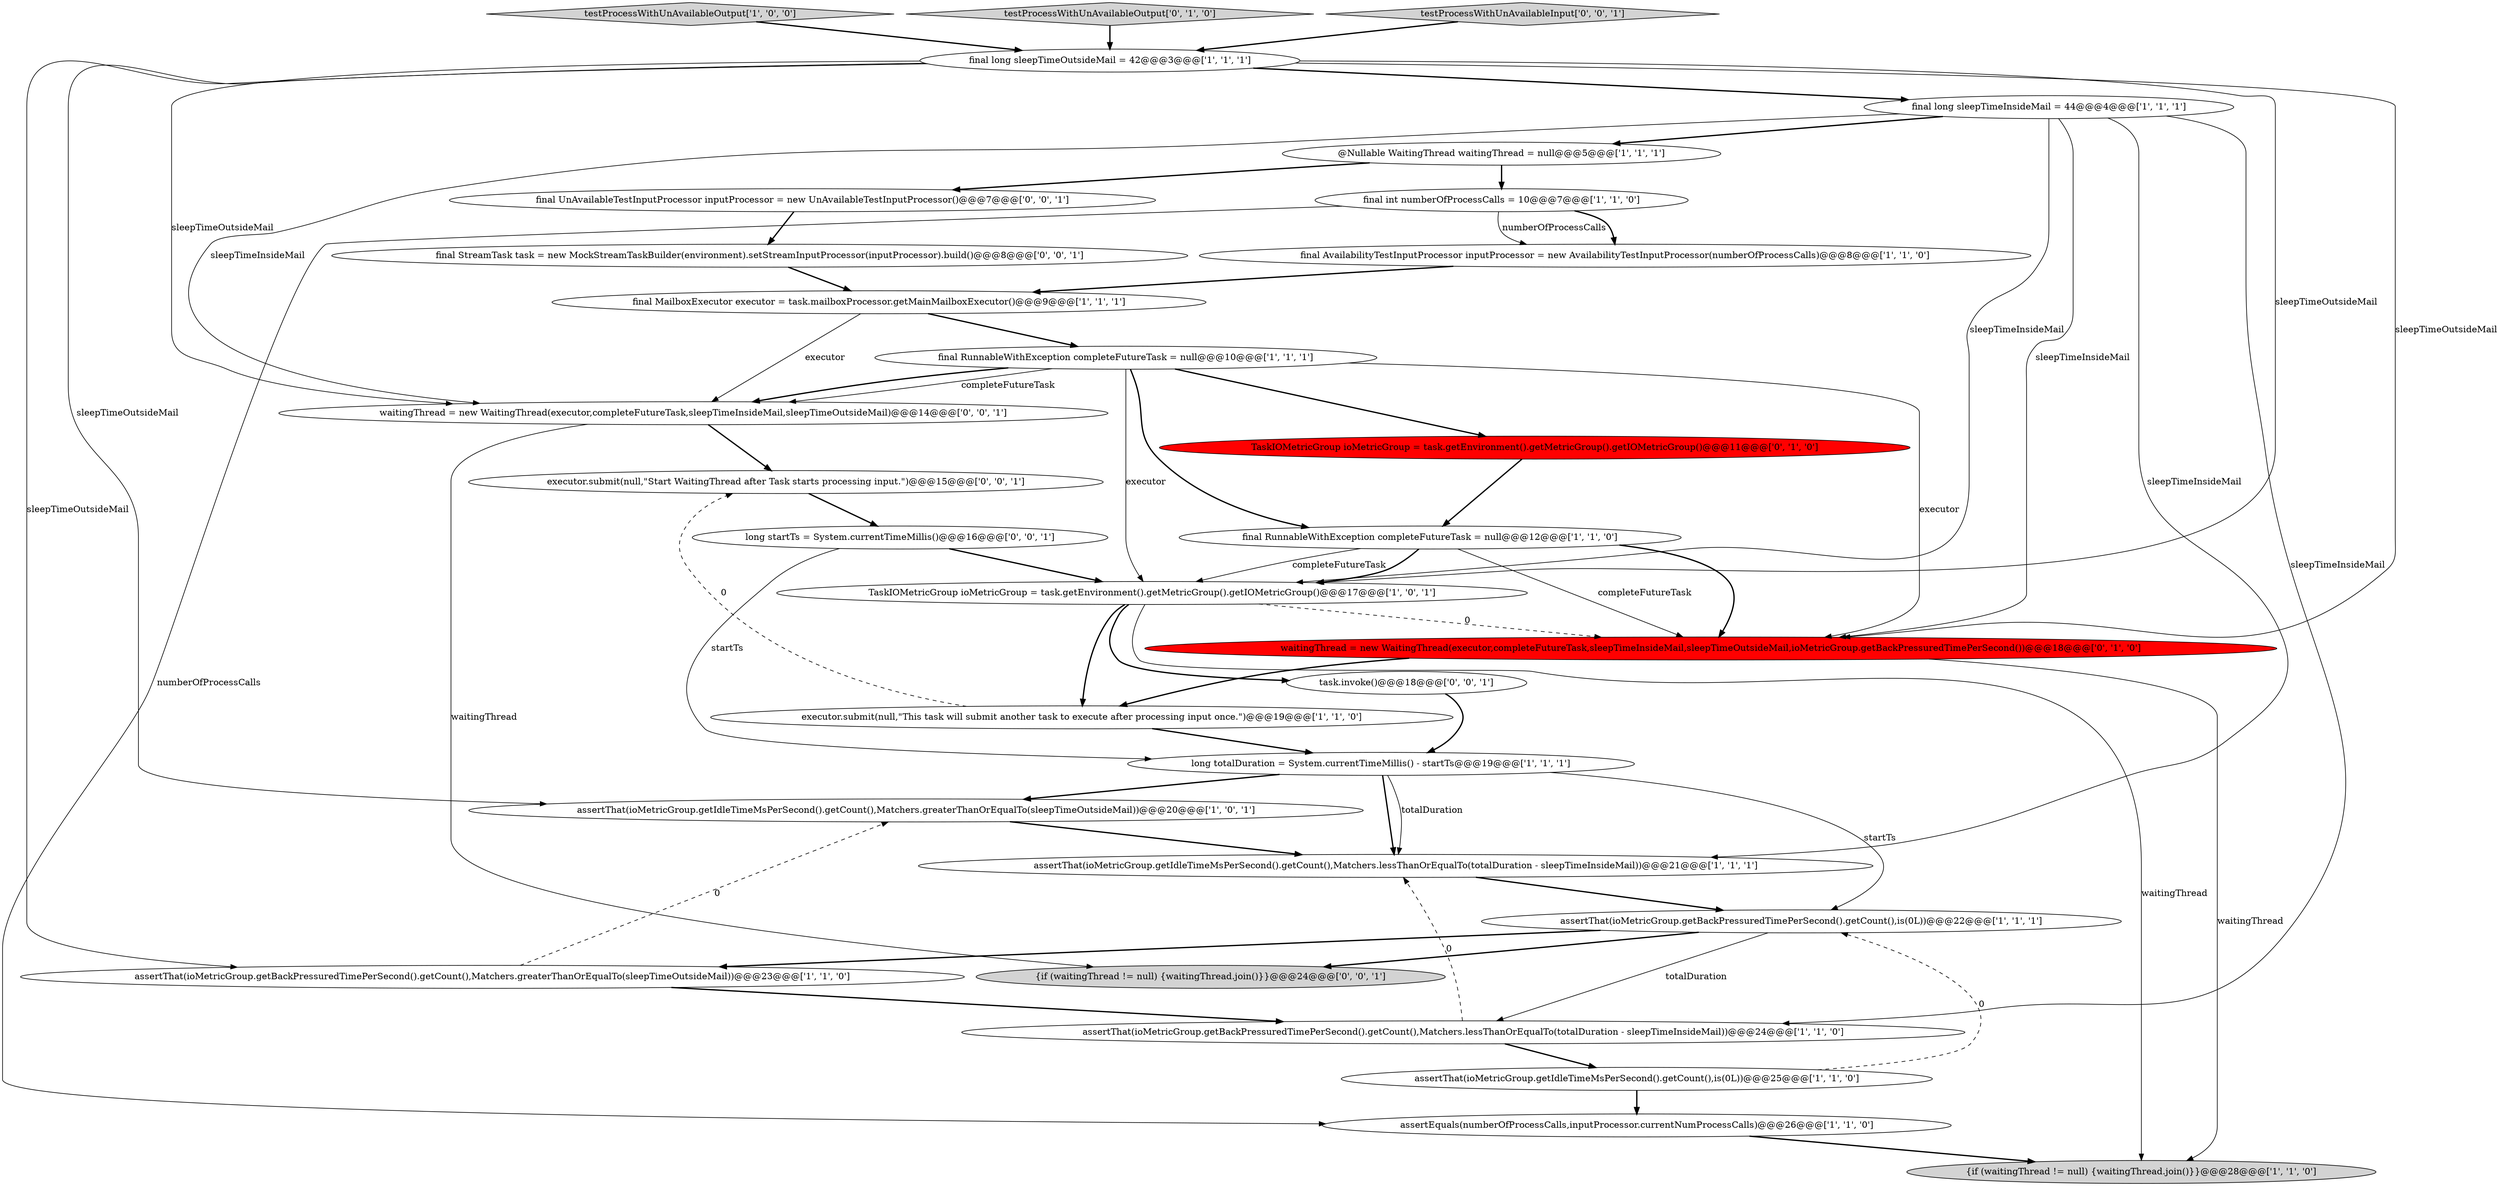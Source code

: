 digraph {
9 [style = filled, label = "final int numberOfProcessCalls = 10@@@7@@@['1', '1', '0']", fillcolor = white, shape = ellipse image = "AAA0AAABBB1BBB"];
6 [style = filled, label = "final RunnableWithException completeFutureTask = null@@@10@@@['1', '1', '1']", fillcolor = white, shape = ellipse image = "AAA0AAABBB1BBB"];
15 [style = filled, label = "final long sleepTimeInsideMail = 44@@@4@@@['1', '1', '1']", fillcolor = white, shape = ellipse image = "AAA0AAABBB1BBB"];
19 [style = filled, label = "assertThat(ioMetricGroup.getIdleTimeMsPerSecond().getCount(),Matchers.greaterThanOrEqualTo(sleepTimeOutsideMail))@@@20@@@['1', '0', '1']", fillcolor = white, shape = ellipse image = "AAA0AAABBB1BBB"];
23 [style = filled, label = "waitingThread = new WaitingThread(executor,completeFutureTask,sleepTimeInsideMail,sleepTimeOutsideMail)@@@14@@@['0', '0', '1']", fillcolor = white, shape = ellipse image = "AAA0AAABBB3BBB"];
10 [style = filled, label = "final RunnableWithException completeFutureTask = null@@@12@@@['1', '1', '0']", fillcolor = white, shape = ellipse image = "AAA0AAABBB1BBB"];
18 [style = filled, label = "assertEquals(numberOfProcessCalls,inputProcessor.currentNumProcessCalls)@@@26@@@['1', '1', '0']", fillcolor = white, shape = ellipse image = "AAA0AAABBB1BBB"];
26 [style = filled, label = "executor.submit(null,\"Start WaitingThread after Task starts processing input.\")@@@15@@@['0', '0', '1']", fillcolor = white, shape = ellipse image = "AAA0AAABBB3BBB"];
14 [style = filled, label = "executor.submit(null,\"This task will submit another task to execute after processing input once.\")@@@19@@@['1', '1', '0']", fillcolor = white, shape = ellipse image = "AAA0AAABBB1BBB"];
7 [style = filled, label = "assertThat(ioMetricGroup.getIdleTimeMsPerSecond().getCount(),Matchers.lessThanOrEqualTo(totalDuration - sleepTimeInsideMail))@@@21@@@['1', '1', '1']", fillcolor = white, shape = ellipse image = "AAA0AAABBB1BBB"];
13 [style = filled, label = "testProcessWithUnAvailableOutput['1', '0', '0']", fillcolor = lightgray, shape = diamond image = "AAA0AAABBB1BBB"];
5 [style = filled, label = "assertThat(ioMetricGroup.getIdleTimeMsPerSecond().getCount(),is(0L))@@@25@@@['1', '1', '0']", fillcolor = white, shape = ellipse image = "AAA0AAABBB1BBB"];
12 [style = filled, label = "assertThat(ioMetricGroup.getBackPressuredTimePerSecond().getCount(),Matchers.greaterThanOrEqualTo(sleepTimeOutsideMail))@@@23@@@['1', '1', '0']", fillcolor = white, shape = ellipse image = "AAA0AAABBB1BBB"];
22 [style = filled, label = "TaskIOMetricGroup ioMetricGroup = task.getEnvironment().getMetricGroup().getIOMetricGroup()@@@11@@@['0', '1', '0']", fillcolor = red, shape = ellipse image = "AAA1AAABBB2BBB"];
28 [style = filled, label = "final UnAvailableTestInputProcessor inputProcessor = new UnAvailableTestInputProcessor()@@@7@@@['0', '0', '1']", fillcolor = white, shape = ellipse image = "AAA0AAABBB3BBB"];
4 [style = filled, label = "TaskIOMetricGroup ioMetricGroup = task.getEnvironment().getMetricGroup().getIOMetricGroup()@@@17@@@['1', '0', '1']", fillcolor = white, shape = ellipse image = "AAA0AAABBB1BBB"];
24 [style = filled, label = "{if (waitingThread != null) {waitingThread.join()}}@@@24@@@['0', '0', '1']", fillcolor = lightgray, shape = ellipse image = "AAA0AAABBB3BBB"];
20 [style = filled, label = "testProcessWithUnAvailableOutput['0', '1', '0']", fillcolor = lightgray, shape = diamond image = "AAA0AAABBB2BBB"];
17 [style = filled, label = "long totalDuration = System.currentTimeMillis() - startTs@@@19@@@['1', '1', '1']", fillcolor = white, shape = ellipse image = "AAA0AAABBB1BBB"];
11 [style = filled, label = "assertThat(ioMetricGroup.getBackPressuredTimePerSecond().getCount(),is(0L))@@@22@@@['1', '1', '1']", fillcolor = white, shape = ellipse image = "AAA0AAABBB1BBB"];
16 [style = filled, label = "final AvailabilityTestInputProcessor inputProcessor = new AvailabilityTestInputProcessor(numberOfProcessCalls)@@@8@@@['1', '1', '0']", fillcolor = white, shape = ellipse image = "AAA0AAABBB1BBB"];
3 [style = filled, label = "assertThat(ioMetricGroup.getBackPressuredTimePerSecond().getCount(),Matchers.lessThanOrEqualTo(totalDuration - sleepTimeInsideMail))@@@24@@@['1', '1', '0']", fillcolor = white, shape = ellipse image = "AAA0AAABBB1BBB"];
30 [style = filled, label = "long startTs = System.currentTimeMillis()@@@16@@@['0', '0', '1']", fillcolor = white, shape = ellipse image = "AAA0AAABBB3BBB"];
29 [style = filled, label = "task.invoke()@@@18@@@['0', '0', '1']", fillcolor = white, shape = ellipse image = "AAA0AAABBB3BBB"];
1 [style = filled, label = "final long sleepTimeOutsideMail = 42@@@3@@@['1', '1', '1']", fillcolor = white, shape = ellipse image = "AAA0AAABBB1BBB"];
0 [style = filled, label = "final MailboxExecutor executor = task.mailboxProcessor.getMainMailboxExecutor()@@@9@@@['1', '1', '1']", fillcolor = white, shape = ellipse image = "AAA0AAABBB1BBB"];
25 [style = filled, label = "final StreamTask task = new MockStreamTaskBuilder(environment).setStreamInputProcessor(inputProcessor).build()@@@8@@@['0', '0', '1']", fillcolor = white, shape = ellipse image = "AAA0AAABBB3BBB"];
27 [style = filled, label = "testProcessWithUnAvailableInput['0', '0', '1']", fillcolor = lightgray, shape = diamond image = "AAA0AAABBB3BBB"];
21 [style = filled, label = "waitingThread = new WaitingThread(executor,completeFutureTask,sleepTimeInsideMail,sleepTimeOutsideMail,ioMetricGroup.getBackPressuredTimePerSecond())@@@18@@@['0', '1', '0']", fillcolor = red, shape = ellipse image = "AAA1AAABBB2BBB"];
2 [style = filled, label = "{if (waitingThread != null) {waitingThread.join()}}@@@28@@@['1', '1', '0']", fillcolor = lightgray, shape = ellipse image = "AAA0AAABBB1BBB"];
8 [style = filled, label = "@Nullable WaitingThread waitingThread = null@@@5@@@['1', '1', '1']", fillcolor = white, shape = ellipse image = "AAA0AAABBB1BBB"];
25->0 [style = bold, label=""];
21->2 [style = solid, label="waitingThread"];
8->28 [style = bold, label=""];
16->0 [style = bold, label=""];
4->14 [style = bold, label=""];
7->11 [style = bold, label=""];
29->17 [style = bold, label=""];
27->1 [style = bold, label=""];
1->4 [style = solid, label="sleepTimeOutsideMail"];
15->4 [style = solid, label="sleepTimeInsideMail"];
9->16 [style = solid, label="numberOfProcessCalls"];
6->23 [style = solid, label="completeFutureTask"];
0->6 [style = bold, label=""];
6->22 [style = bold, label=""];
3->7 [style = dashed, label="0"];
0->23 [style = solid, label="executor"];
6->23 [style = bold, label=""];
1->15 [style = bold, label=""];
17->11 [style = solid, label="startTs"];
1->19 [style = solid, label="sleepTimeOutsideMail"];
1->23 [style = solid, label="sleepTimeOutsideMail"];
9->18 [style = solid, label="numberOfProcessCalls"];
23->26 [style = bold, label=""];
1->21 [style = solid, label="sleepTimeOutsideMail"];
30->17 [style = solid, label="startTs"];
14->17 [style = bold, label=""];
11->12 [style = bold, label=""];
4->29 [style = bold, label=""];
5->18 [style = bold, label=""];
10->21 [style = bold, label=""];
15->3 [style = solid, label="sleepTimeInsideMail"];
20->1 [style = bold, label=""];
11->3 [style = solid, label="totalDuration"];
18->2 [style = bold, label=""];
15->21 [style = solid, label="sleepTimeInsideMail"];
11->24 [style = bold, label=""];
4->21 [style = dashed, label="0"];
17->19 [style = bold, label=""];
9->16 [style = bold, label=""];
13->1 [style = bold, label=""];
10->4 [style = solid, label="completeFutureTask"];
14->26 [style = dashed, label="0"];
10->21 [style = solid, label="completeFutureTask"];
26->30 [style = bold, label=""];
6->4 [style = solid, label="executor"];
17->7 [style = bold, label=""];
15->7 [style = solid, label="sleepTimeInsideMail"];
3->5 [style = bold, label=""];
12->19 [style = dashed, label="0"];
6->21 [style = solid, label="executor"];
5->11 [style = dashed, label="0"];
23->24 [style = solid, label="waitingThread"];
30->4 [style = bold, label=""];
6->10 [style = bold, label=""];
1->12 [style = solid, label="sleepTimeOutsideMail"];
22->10 [style = bold, label=""];
8->9 [style = bold, label=""];
10->4 [style = bold, label=""];
28->25 [style = bold, label=""];
12->3 [style = bold, label=""];
17->7 [style = solid, label="totalDuration"];
4->2 [style = solid, label="waitingThread"];
15->23 [style = solid, label="sleepTimeInsideMail"];
19->7 [style = bold, label=""];
15->8 [style = bold, label=""];
21->14 [style = bold, label=""];
}
